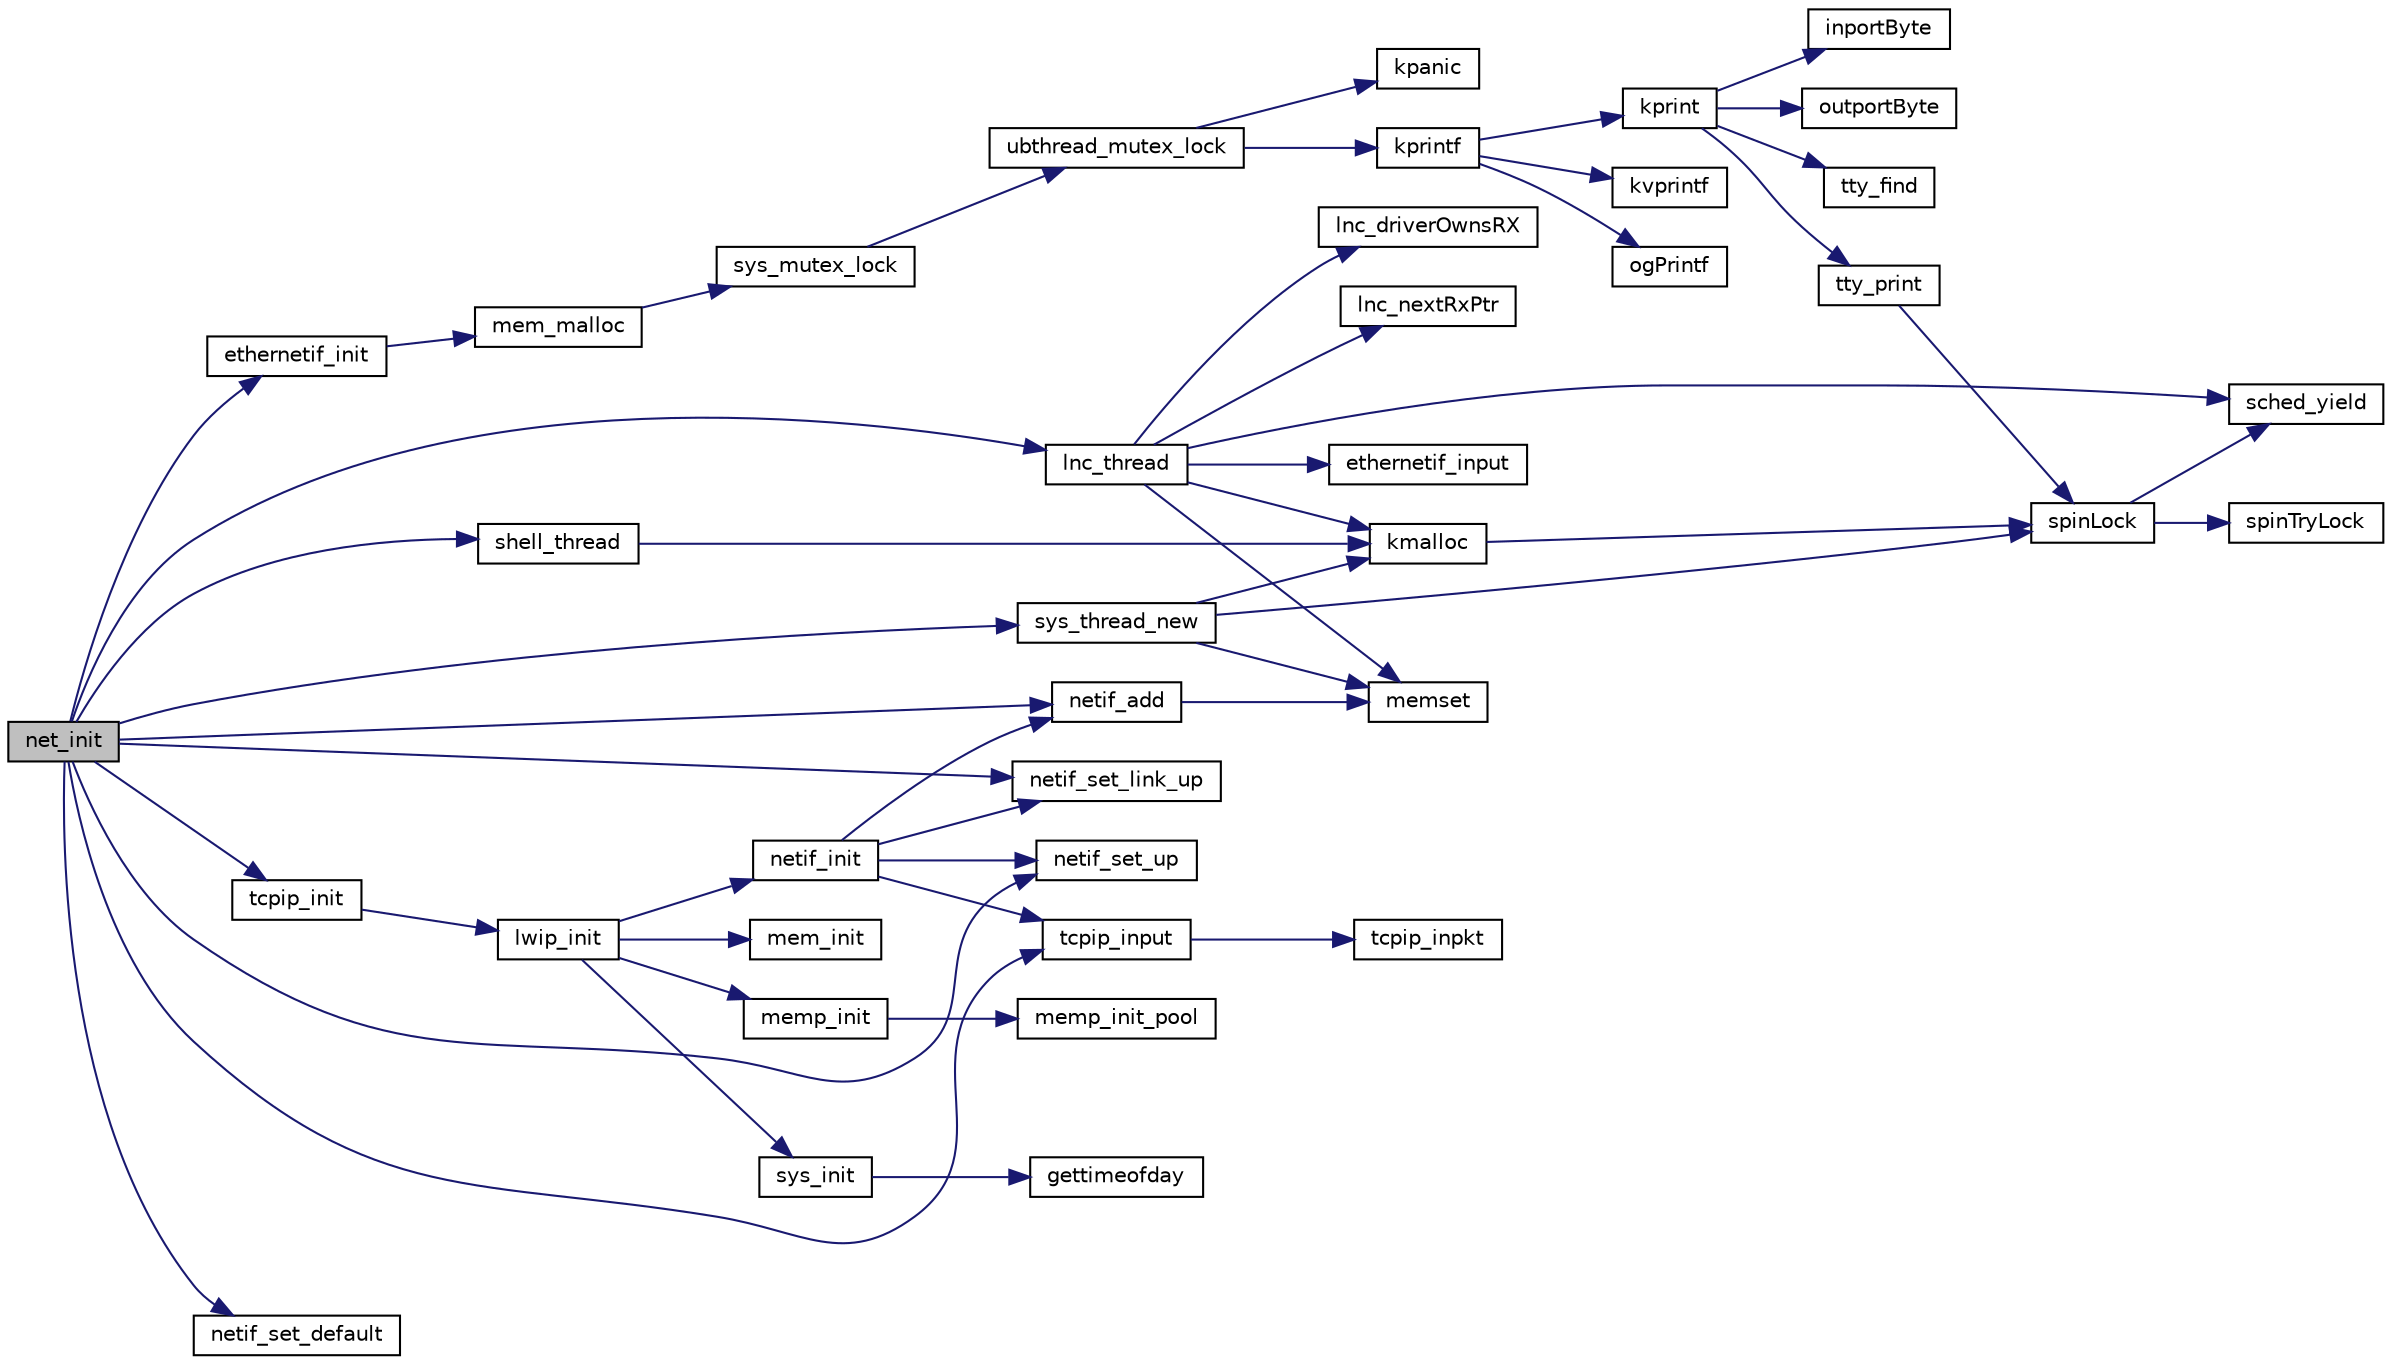 digraph "net_init"
{
 // LATEX_PDF_SIZE
  edge [fontname="Helvetica",fontsize="10",labelfontname="Helvetica",labelfontsize="10"];
  node [fontname="Helvetica",fontsize="10",shape=record];
  rankdir="LR";
  Node1 [label="net_init",height=0.2,width=0.4,color="black", fillcolor="grey75", style="filled", fontcolor="black",tooltip=" "];
  Node1 -> Node2 [color="midnightblue",fontsize="10",style="solid",fontname="Helvetica"];
  Node2 [label="ethernetif_init",height=0.2,width=0.4,color="black", fillcolor="white", style="filled",URL="$ethernetif_8h.html#a7ce979d0ec31575ecf17998b7bd9abb2",tooltip=" "];
  Node2 -> Node3 [color="midnightblue",fontsize="10",style="solid",fontname="Helvetica"];
  Node3 [label="mem_malloc",height=0.2,width=0.4,color="black", fillcolor="white", style="filled",URL="$mem_8h.html#a932aa40d85b14cb7331625e012d12335",tooltip=" "];
  Node3 -> Node4 [color="midnightblue",fontsize="10",style="solid",fontname="Helvetica"];
  Node4 [label="sys_mutex_lock",height=0.2,width=0.4,color="black", fillcolor="white", style="filled",URL="$group__sys__mutex.html#ga4d4eb9afe5965fa2661dd54ff55d616a",tooltip=" "];
  Node4 -> Node5 [color="midnightblue",fontsize="10",style="solid",fontname="Helvetica"];
  Node5 [label="ubthread_mutex_lock",height=0.2,width=0.4,color="black", fillcolor="white", style="filled",URL="$ubthread_8h.html#aa13bf141cd3e9bf0921fbf61ffc637d8",tooltip=" "];
  Node5 -> Node6 [color="midnightblue",fontsize="10",style="solid",fontname="Helvetica"];
  Node6 [label="kpanic",height=0.2,width=0.4,color="black", fillcolor="white", style="filled",URL="$armv6_2kpanic_8c.html#adb9a182aa071791a306163d50d653deb",tooltip="print panic message and halt system"];
  Node5 -> Node7 [color="midnightblue",fontsize="10",style="solid",fontname="Helvetica"];
  Node7 [label="kprintf",height=0.2,width=0.4,color="black", fillcolor="white", style="filled",URL="$kprintf_8h.html#a20b56810edb62a6fe59917015c30848f",tooltip=" "];
  Node7 -> Node8 [color="midnightblue",fontsize="10",style="solid",fontname="Helvetica"];
  Node8 [label="kprint",height=0.2,width=0.4,color="black", fillcolor="white", style="filled",URL="$video_8h.html#a5429378b96a24fadfd2d1f8d777eb95a",tooltip=" "];
  Node8 -> Node9 [color="midnightblue",fontsize="10",style="solid",fontname="Helvetica"];
  Node9 [label="inportByte",height=0.2,width=0.4,color="black", fillcolor="white", style="filled",URL="$io_8h.html#a77b934268de1b3ecdcf3f275413b3108",tooltip="input one byte from specified port"];
  Node8 -> Node10 [color="midnightblue",fontsize="10",style="solid",fontname="Helvetica"];
  Node10 [label="outportByte",height=0.2,width=0.4,color="black", fillcolor="white", style="filled",URL="$io_8h.html#a8acc1a06073db2e7b92ffbd00fbd0cf1",tooltip="outputut one byte to specified port"];
  Node8 -> Node11 [color="midnightblue",fontsize="10",style="solid",fontname="Helvetica"];
  Node11 [label="tty_find",height=0.2,width=0.4,color="black", fillcolor="white", style="filled",URL="$tty_8h.html#a4f96ccac7e60296ef496008d8cbed0ff",tooltip=" "];
  Node8 -> Node12 [color="midnightblue",fontsize="10",style="solid",fontname="Helvetica"];
  Node12 [label="tty_print",height=0.2,width=0.4,color="black", fillcolor="white", style="filled",URL="$tty_8h.html#ad96f57a7c113d3cfa76ee5fed6de33c0",tooltip=" "];
  Node12 -> Node13 [color="midnightblue",fontsize="10",style="solid",fontname="Helvetica"];
  Node13 [label="spinLock",height=0.2,width=0.4,color="black", fillcolor="white", style="filled",URL="$armv6_2spinlock_8c.html#a71f03d2ba55111c715b6068254847a53",tooltip=" "];
  Node13 -> Node14 [color="midnightblue",fontsize="10",style="solid",fontname="Helvetica"];
  Node14 [label="sched_yield",height=0.2,width=0.4,color="black", fillcolor="white", style="filled",URL="$armv6_2sched_8c.html#a08933fe6d593a1c78b9080359f15a0b7",tooltip=" "];
  Node13 -> Node15 [color="midnightblue",fontsize="10",style="solid",fontname="Helvetica"];
  Node15 [label="spinTryLock",height=0.2,width=0.4,color="black", fillcolor="white", style="filled",URL="$armv6_2spinlock_8c.html#a740766af5da58616f700fffab6768a78",tooltip=" "];
  Node7 -> Node16 [color="midnightblue",fontsize="10",style="solid",fontname="Helvetica"];
  Node16 [label="kvprintf",height=0.2,width=0.4,color="black", fillcolor="white", style="filled",URL="$kprintf_8c.html#a3093cdac4668a4ccffdd7f77270888b7",tooltip=" "];
  Node7 -> Node17 [color="midnightblue",fontsize="10",style="solid",fontname="Helvetica"];
  Node17 [label="ogPrintf",height=0.2,width=0.4,color="black", fillcolor="white", style="filled",URL="$kprintf_8h.html#a3b4a66bf1f6583e65660f281b6014aa1",tooltip=" "];
  Node1 -> Node18 [color="midnightblue",fontsize="10",style="solid",fontname="Helvetica"];
  Node18 [label="lnc_thread",height=0.2,width=0.4,color="black", fillcolor="white", style="filled",URL="$net_2init_8c.html#a6fb9d9c3d73ce2d10b2cebe1d71f07e2",tooltip=" "];
  Node18 -> Node19 [color="midnightblue",fontsize="10",style="solid",fontname="Helvetica"];
  Node19 [label="ethernetif_input",height=0.2,width=0.4,color="black", fillcolor="white", style="filled",URL="$netif_8h.html#a53b1dadb198f26ea67bf74d4d3e8daef",tooltip=" "];
  Node18 -> Node20 [color="midnightblue",fontsize="10",style="solid",fontname="Helvetica"];
  Node20 [label="kmalloc",height=0.2,width=0.4,color="black", fillcolor="white", style="filled",URL="$kmalloc_8h.html#a150eab2ac4ce4553e21ca10e7f441762",tooltip=" "];
  Node20 -> Node13 [color="midnightblue",fontsize="10",style="solid",fontname="Helvetica"];
  Node18 -> Node21 [color="midnightblue",fontsize="10",style="solid",fontname="Helvetica"];
  Node21 [label="lnc_driverOwnsRX",height=0.2,width=0.4,color="black", fillcolor="white", style="filled",URL="$lnc_8c.html#a15887c99a129da1ef80b030d097c6c80",tooltip=" "];
  Node18 -> Node22 [color="midnightblue",fontsize="10",style="solid",fontname="Helvetica"];
  Node22 [label="lnc_nextRxPtr",height=0.2,width=0.4,color="black", fillcolor="white", style="filled",URL="$lnc_8c.html#a3adb7ffd629931a01514727e774010be",tooltip=" "];
  Node18 -> Node23 [color="midnightblue",fontsize="10",style="solid",fontname="Helvetica"];
  Node23 [label="memset",height=0.2,width=0.4,color="black", fillcolor="white", style="filled",URL="$string_8h.html#ace4b911463887af5e748326323e99a23",tooltip=" "];
  Node18 -> Node14 [color="midnightblue",fontsize="10",style="solid",fontname="Helvetica"];
  Node1 -> Node24 [color="midnightblue",fontsize="10",style="solid",fontname="Helvetica"];
  Node24 [label="netif_add",height=0.2,width=0.4,color="black", fillcolor="white", style="filled",URL="$group__netif.html#ga66970b5877dd6b0cae906bfa78d0cb4c",tooltip=" "];
  Node24 -> Node23 [color="midnightblue",fontsize="10",style="solid",fontname="Helvetica"];
  Node1 -> Node25 [color="midnightblue",fontsize="10",style="solid",fontname="Helvetica"];
  Node25 [label="netif_set_default",height=0.2,width=0.4,color="black", fillcolor="white", style="filled",URL="$group__netif.html#gac90f290edd005238d62aa94c4ac9dea3",tooltip=" "];
  Node1 -> Node26 [color="midnightblue",fontsize="10",style="solid",fontname="Helvetica"];
  Node26 [label="netif_set_link_up",height=0.2,width=0.4,color="black", fillcolor="white", style="filled",URL="$group__netif.html#gae0d2975f189277990e9d5276fdd9e9ea",tooltip=" "];
  Node1 -> Node27 [color="midnightblue",fontsize="10",style="solid",fontname="Helvetica"];
  Node27 [label="netif_set_up",height=0.2,width=0.4,color="black", fillcolor="white", style="filled",URL="$group__netif.html#gaf19693be401a265a52d2a56c65753121",tooltip=" "];
  Node1 -> Node28 [color="midnightblue",fontsize="10",style="solid",fontname="Helvetica"];
  Node28 [label="shell_thread",height=0.2,width=0.4,color="black", fillcolor="white", style="filled",URL="$net_2init_8c.html#a00c94275500692409cb752a456f94b62",tooltip=" "];
  Node28 -> Node20 [color="midnightblue",fontsize="10",style="solid",fontname="Helvetica"];
  Node1 -> Node29 [color="midnightblue",fontsize="10",style="solid",fontname="Helvetica"];
  Node29 [label="sys_thread_new",height=0.2,width=0.4,color="black", fillcolor="white", style="filled",URL="$group__sys__misc.html#ga0d596afdd8dbcfad320172d39b0f607a",tooltip=" "];
  Node29 -> Node20 [color="midnightblue",fontsize="10",style="solid",fontname="Helvetica"];
  Node29 -> Node23 [color="midnightblue",fontsize="10",style="solid",fontname="Helvetica"];
  Node29 -> Node13 [color="midnightblue",fontsize="10",style="solid",fontname="Helvetica"];
  Node1 -> Node30 [color="midnightblue",fontsize="10",style="solid",fontname="Helvetica"];
  Node30 [label="tcpip_init",height=0.2,width=0.4,color="black", fillcolor="white", style="filled",URL="$tcpip_8h.html#ac104b53faf0e3905ad0e970866835661",tooltip=" "];
  Node30 -> Node31 [color="midnightblue",fontsize="10",style="solid",fontname="Helvetica"];
  Node31 [label="lwip_init",height=0.2,width=0.4,color="black", fillcolor="white", style="filled",URL="$net_2init_8h.html#a0c1a18439524d2f4a5e51d25c0ca2ce9",tooltip=" "];
  Node31 -> Node32 [color="midnightblue",fontsize="10",style="solid",fontname="Helvetica"];
  Node32 [label="mem_init",height=0.2,width=0.4,color="black", fillcolor="white", style="filled",URL="$mem_8h.html#a44a136e3b70c36abb6f8dc060c778113",tooltip=" "];
  Node31 -> Node33 [color="midnightblue",fontsize="10",style="solid",fontname="Helvetica"];
  Node33 [label="memp_init",height=0.2,width=0.4,color="black", fillcolor="white", style="filled",URL="$memp_8h.html#a9693e5b1ac2c6b9c0e7870522d45efa2",tooltip=" "];
  Node33 -> Node34 [color="midnightblue",fontsize="10",style="solid",fontname="Helvetica"];
  Node34 [label="memp_init_pool",height=0.2,width=0.4,color="black", fillcolor="white", style="filled",URL="$memp_8c.html#a6416303426d05526bed33f241fa6ecd7",tooltip=" "];
  Node31 -> Node35 [color="midnightblue",fontsize="10",style="solid",fontname="Helvetica"];
  Node35 [label="netif_init",height=0.2,width=0.4,color="black", fillcolor="white", style="filled",URL="$netif_8h.html#a0f4a53e47c840904f824a2a1c0d4ebf4",tooltip=" "];
  Node35 -> Node24 [color="midnightblue",fontsize="10",style="solid",fontname="Helvetica"];
  Node35 -> Node26 [color="midnightblue",fontsize="10",style="solid",fontname="Helvetica"];
  Node35 -> Node27 [color="midnightblue",fontsize="10",style="solid",fontname="Helvetica"];
  Node35 -> Node36 [color="midnightblue",fontsize="10",style="solid",fontname="Helvetica"];
  Node36 [label="tcpip_input",height=0.2,width=0.4,color="black", fillcolor="white", style="filled",URL="$tcpip_8h.html#ae510f195171bed8499ae94e264a92717",tooltip=" "];
  Node36 -> Node37 [color="midnightblue",fontsize="10",style="solid",fontname="Helvetica"];
  Node37 [label="tcpip_inpkt",height=0.2,width=0.4,color="black", fillcolor="white", style="filled",URL="$tcpip_8c.html#a93043b3c66dbe4a15a60299c6199d102",tooltip=" "];
  Node31 -> Node38 [color="midnightblue",fontsize="10",style="solid",fontname="Helvetica"];
  Node38 [label="sys_init",height=0.2,width=0.4,color="black", fillcolor="white", style="filled",URL="$sys_8h.html#af411a8bc6b7ed4b0af9114e10c959448",tooltip=" "];
  Node38 -> Node39 [color="midnightblue",fontsize="10",style="solid",fontname="Helvetica"];
  Node39 [label="gettimeofday",height=0.2,width=0.4,color="black", fillcolor="white", style="filled",URL="$time_8h.html#adf30830f5265e55035171c301eb9c3fb",tooltip=" "];
  Node1 -> Node36 [color="midnightblue",fontsize="10",style="solid",fontname="Helvetica"];
}
